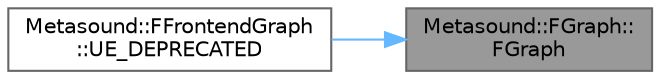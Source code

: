 digraph "Metasound::FGraph::FGraph"
{
 // INTERACTIVE_SVG=YES
 // LATEX_PDF_SIZE
  bgcolor="transparent";
  edge [fontname=Helvetica,fontsize=10,labelfontname=Helvetica,labelfontsize=10];
  node [fontname=Helvetica,fontsize=10,shape=box,height=0.2,width=0.4];
  rankdir="RL";
  Node1 [id="Node000001",label="Metasound::FGraph::\lFGraph",height=0.2,width=0.4,color="gray40", fillcolor="grey60", style="filled", fontcolor="black",tooltip=" "];
  Node1 -> Node2 [id="edge1_Node000001_Node000002",dir="back",color="steelblue1",style="solid",tooltip=" "];
  Node2 [id="Node000002",label="Metasound::FFrontendGraph\l::UE_DEPRECATED",height=0.2,width=0.4,color="grey40", fillcolor="white", style="filled",URL="$d6/de9/classMetasound_1_1FFrontendGraph.html#a9ea96ced743b9384c0016c5ec618c007",tooltip="Add an output node to this graph."];
}
